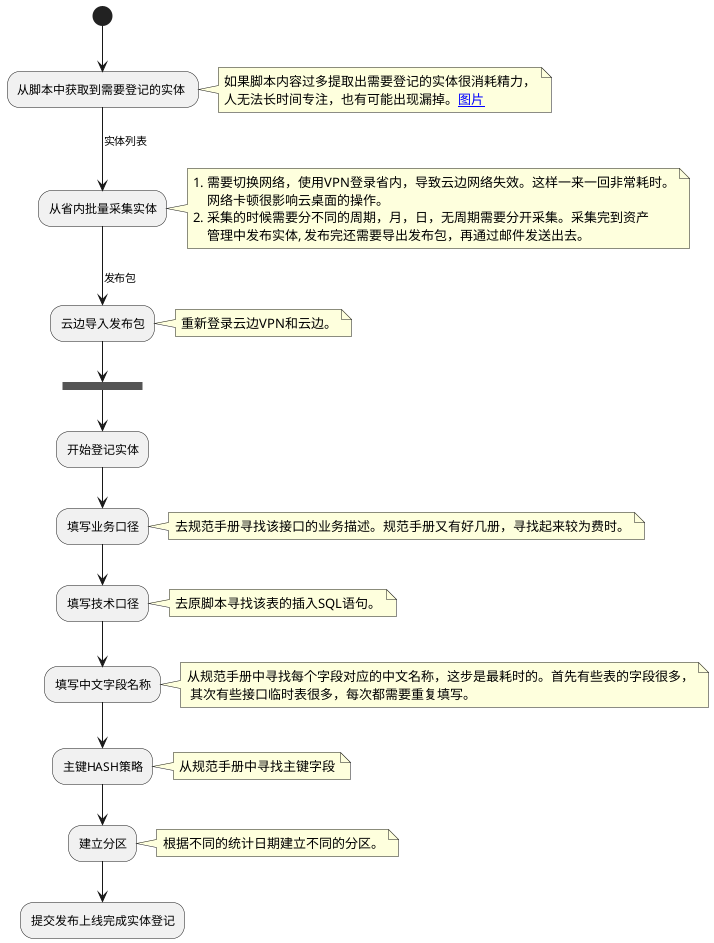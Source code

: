 @startuml
(*)--> "从脚本中获取到需要登记的实体 "
note right
如果脚本内容过多提取出需要登记的实体很消耗精力，
人无法长时间专注，也有可能出现漏掉。[[https://www.jarcheng.top/knowledge/newland/img.png 图片]]
end note
-->[实体列表] 从省内批量采集实体
note right
1. 需要切换网络，使用VPN登录省内，导致云边网络失效。这样一来一回非常耗时。
    网络卡顿很影响云桌面的操作。
2. 采集的时候需要分不同的周期，月，日，无周期需要分开采集。采集完到资产
    管理中发布实体, 发布完还需要导出发布包，再通过邮件发送出去。
end note
--> [发布包]云边导入发布包
note right: 重新登录云边VPN和云边。
--> === s1 ===
--> 开始登记实体
--> 填写业务口径
note right: 去规范手册寻找该接口的业务描述。规范手册又有好几册，寻找起来较为费时。
--> 填写技术口径
note right: 去原脚本寻找该表的插入SQL语句。
--> 填写中文字段名称
note right
从规范手册中寻找每个字段对应的中文名称，这步是最耗时的。首先有些表的字段很多，
 其次有些接口临时表很多，每次都需要重复填写。
end note
--> 主键HASH策略
note right: 从规范手册中寻找主键字段
--> 建立分区
note right: 根据不同的统计日期建立不同的分区。
--> 提交发布上线完成实体登记

@enduml

docker run -d  --name nginx -p 443:443  --network=mynet --network-alias=nginx  \
 -v /home/nginx/html:/usr/share/nginx/html \
 -v /home/nginx/conf/nginx.conf:/etc/nginx/nginx.conf \
 -v /home/nginx/conf/conf.d:/etc/nginx/conf.d \
 -v /home/nginx/logs:/var/log/nginx \
 nginx
